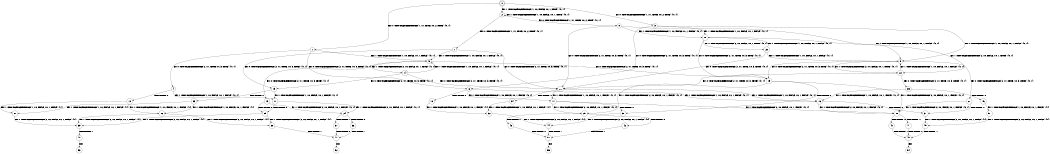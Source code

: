 digraph BCG {
size = "7, 10.5";
center = TRUE;
node [shape = circle];
0 [peripheries = 2];
0 -> 1 [label = "EX !0 !ATOMIC_EXCH_BRANCH (1, +1, TRUE, +0, 2, TRUE) !{0, 1}"];
0 -> 2 [label = "EX !1 !ATOMIC_EXCH_BRANCH (1, +0, FALSE, +0, 1, TRUE) !{0, 1}"];
0 -> 3 [label = "EX !0 !ATOMIC_EXCH_BRANCH (1, +1, TRUE, +0, 2, TRUE) !{0, 1}"];
1 -> 4 [label = "EX !0 !ATOMIC_EXCH_BRANCH (2, +1, TRUE, +0, 3, TRUE) !{0, 1}"];
1 -> 5 [label = "EX !1 !ATOMIC_EXCH_BRANCH (1, +0, FALSE, +0, 1, FALSE) !{0, 1}"];
1 -> 6 [label = "EX !0 !ATOMIC_EXCH_BRANCH (2, +1, TRUE, +0, 3, TRUE) !{0, 1}"];
2 -> 2 [label = "EX !1 !ATOMIC_EXCH_BRANCH (1, +0, FALSE, +0, 1, TRUE) !{0, 1}"];
2 -> 7 [label = "EX !0 !ATOMIC_EXCH_BRANCH (1, +1, TRUE, +0, 2, TRUE) !{0, 1}"];
2 -> 8 [label = "EX !0 !ATOMIC_EXCH_BRANCH (1, +1, TRUE, +0, 2, TRUE) !{0, 1}"];
3 -> 9 [label = "EX !1 !ATOMIC_EXCH_BRANCH (1, +0, FALSE, +0, 1, FALSE) !{0, 1}"];
3 -> 6 [label = "EX !0 !ATOMIC_EXCH_BRANCH (2, +1, TRUE, +0, 3, TRUE) !{0, 1}"];
3 -> 10 [label = "EX !1 !ATOMIC_EXCH_BRANCH (1, +0, FALSE, +0, 1, FALSE) !{0, 1}"];
4 -> 11 [label = "EX !1 !ATOMIC_EXCH_BRANCH (1, +0, FALSE, +0, 1, FALSE) !{0, 1}"];
4 -> 12 [label = "TERMINATE !0"];
5 -> 13 [label = "EX !0 !ATOMIC_EXCH_BRANCH (2, +1, TRUE, +0, 3, TRUE) !{0, 1}"];
5 -> 14 [label = "EX !1 !ATOMIC_EXCH_BRANCH (2, +0, FALSE, +0, 1, TRUE) !{0, 1}"];
5 -> 15 [label = "EX !0 !ATOMIC_EXCH_BRANCH (2, +1, TRUE, +0, 3, TRUE) !{0, 1}"];
6 -> 16 [label = "EX !1 !ATOMIC_EXCH_BRANCH (1, +0, FALSE, +0, 1, FALSE) !{0, 1}"];
6 -> 17 [label = "EX !1 !ATOMIC_EXCH_BRANCH (1, +0, FALSE, +0, 1, FALSE) !{0, 1}"];
6 -> 18 [label = "TERMINATE !0"];
7 -> 19 [label = "EX !0 !ATOMIC_EXCH_BRANCH (2, +1, TRUE, +0, 3, TRUE) !{0, 1}"];
7 -> 5 [label = "EX !1 !ATOMIC_EXCH_BRANCH (1, +0, FALSE, +0, 1, FALSE) !{0, 1}"];
7 -> 20 [label = "EX !0 !ATOMIC_EXCH_BRANCH (2, +1, TRUE, +0, 3, TRUE) !{0, 1}"];
8 -> 9 [label = "EX !1 !ATOMIC_EXCH_BRANCH (1, +0, FALSE, +0, 1, FALSE) !{0, 1}"];
8 -> 20 [label = "EX !0 !ATOMIC_EXCH_BRANCH (2, +1, TRUE, +0, 3, TRUE) !{0, 1}"];
8 -> 10 [label = "EX !1 !ATOMIC_EXCH_BRANCH (1, +0, FALSE, +0, 1, FALSE) !{0, 1}"];
9 -> 21 [label = "EX !0 !ATOMIC_EXCH_BRANCH (2, +1, TRUE, +0, 3, TRUE) !{0, 1}"];
9 -> 22 [label = "EX !1 !ATOMIC_EXCH_BRANCH (2, +0, FALSE, +0, 1, TRUE) !{0, 1}"];
9 -> 15 [label = "EX !0 !ATOMIC_EXCH_BRANCH (2, +1, TRUE, +0, 3, TRUE) !{0, 1}"];
10 -> 22 [label = "EX !1 !ATOMIC_EXCH_BRANCH (2, +0, FALSE, +0, 1, TRUE) !{0, 1}"];
10 -> 15 [label = "EX !0 !ATOMIC_EXCH_BRANCH (2, +1, TRUE, +0, 3, TRUE) !{0, 1}"];
10 -> 23 [label = "EX !1 !ATOMIC_EXCH_BRANCH (2, +0, FALSE, +0, 1, TRUE) !{0, 1}"];
11 -> 24 [label = "EX !1 !ATOMIC_EXCH_BRANCH (2, +0, FALSE, +0, 1, FALSE) !{0, 1}"];
11 -> 25 [label = "TERMINATE !0"];
12 -> 26 [label = "EX !1 !ATOMIC_EXCH_BRANCH (1, +0, FALSE, +0, 1, FALSE) !{1}"];
12 -> 27 [label = "EX !1 !ATOMIC_EXCH_BRANCH (1, +0, FALSE, +0, 1, FALSE) !{1}"];
13 -> 24 [label = "EX !1 !ATOMIC_EXCH_BRANCH (2, +0, FALSE, +0, 1, FALSE) !{0, 1}"];
13 -> 25 [label = "TERMINATE !0"];
14 -> 19 [label = "EX !0 !ATOMIC_EXCH_BRANCH (2, +1, TRUE, +0, 3, TRUE) !{0, 1}"];
14 -> 5 [label = "EX !1 !ATOMIC_EXCH_BRANCH (1, +0, FALSE, +0, 1, FALSE) !{0, 1}"];
14 -> 20 [label = "EX !0 !ATOMIC_EXCH_BRANCH (2, +1, TRUE, +0, 3, TRUE) !{0, 1}"];
15 -> 28 [label = "EX !1 !ATOMIC_EXCH_BRANCH (2, +0, FALSE, +0, 1, FALSE) !{0, 1}"];
15 -> 29 [label = "EX !1 !ATOMIC_EXCH_BRANCH (2, +0, FALSE, +0, 1, FALSE) !{0, 1}"];
15 -> 30 [label = "TERMINATE !0"];
16 -> 28 [label = "EX !1 !ATOMIC_EXCH_BRANCH (2, +0, FALSE, +0, 1, FALSE) !{0, 1}"];
16 -> 31 [label = "TERMINATE !0"];
17 -> 28 [label = "EX !1 !ATOMIC_EXCH_BRANCH (2, +0, FALSE, +0, 1, FALSE) !{0, 1}"];
17 -> 29 [label = "EX !1 !ATOMIC_EXCH_BRANCH (2, +0, FALSE, +0, 1, FALSE) !{0, 1}"];
17 -> 30 [label = "TERMINATE !0"];
18 -> 32 [label = "EX !1 !ATOMIC_EXCH_BRANCH (1, +0, FALSE, +0, 1, FALSE) !{1}"];
19 -> 11 [label = "EX !1 !ATOMIC_EXCH_BRANCH (1, +0, FALSE, +0, 1, FALSE) !{0, 1}"];
19 -> 33 [label = "TERMINATE !0"];
20 -> 16 [label = "EX !1 !ATOMIC_EXCH_BRANCH (1, +0, FALSE, +0, 1, FALSE) !{0, 1}"];
20 -> 17 [label = "EX !1 !ATOMIC_EXCH_BRANCH (1, +0, FALSE, +0, 1, FALSE) !{0, 1}"];
20 -> 34 [label = "TERMINATE !0"];
21 -> 28 [label = "EX !1 !ATOMIC_EXCH_BRANCH (2, +0, FALSE, +0, 1, FALSE) !{0, 1}"];
21 -> 31 [label = "TERMINATE !0"];
22 -> 35 [label = "EX !0 !ATOMIC_EXCH_BRANCH (2, +1, TRUE, +0, 3, TRUE) !{0, 1}"];
22 -> 9 [label = "EX !1 !ATOMIC_EXCH_BRANCH (1, +0, FALSE, +0, 1, FALSE) !{0, 1}"];
22 -> 20 [label = "EX !0 !ATOMIC_EXCH_BRANCH (2, +1, TRUE, +0, 3, TRUE) !{0, 1}"];
23 -> 9 [label = "EX !1 !ATOMIC_EXCH_BRANCH (1, +0, FALSE, +0, 1, FALSE) !{0, 1}"];
23 -> 20 [label = "EX !0 !ATOMIC_EXCH_BRANCH (2, +1, TRUE, +0, 3, TRUE) !{0, 1}"];
23 -> 10 [label = "EX !1 !ATOMIC_EXCH_BRANCH (1, +0, FALSE, +0, 1, FALSE) !{0, 1}"];
24 -> 36 [label = "TERMINATE !0"];
24 -> 37 [label = "TERMINATE !1"];
25 -> 38 [label = "EX !1 !ATOMIC_EXCH_BRANCH (2, +0, FALSE, +0, 1, FALSE) !{1}"];
25 -> 39 [label = "EX !1 !ATOMIC_EXCH_BRANCH (2, +0, FALSE, +0, 1, FALSE) !{1}"];
26 -> 38 [label = "EX !1 !ATOMIC_EXCH_BRANCH (2, +0, FALSE, +0, 1, FALSE) !{1}"];
26 -> 39 [label = "EX !1 !ATOMIC_EXCH_BRANCH (2, +0, FALSE, +0, 1, FALSE) !{1}"];
27 -> 39 [label = "EX !1 !ATOMIC_EXCH_BRANCH (2, +0, FALSE, +0, 1, FALSE) !{1}"];
28 -> 40 [label = "TERMINATE !0"];
28 -> 41 [label = "TERMINATE !1"];
29 -> 42 [label = "TERMINATE !0"];
29 -> 43 [label = "TERMINATE !1"];
30 -> 44 [label = "EX !1 !ATOMIC_EXCH_BRANCH (2, +0, FALSE, +0, 1, FALSE) !{1}"];
31 -> 45 [label = "EX !1 !ATOMIC_EXCH_BRANCH (2, +0, FALSE, +0, 1, FALSE) !{1}"];
32 -> 44 [label = "EX !1 !ATOMIC_EXCH_BRANCH (2, +0, FALSE, +0, 1, FALSE) !{1}"];
33 -> 26 [label = "EX !1 !ATOMIC_EXCH_BRANCH (1, +0, FALSE, +0, 1, FALSE) !{1}"];
33 -> 27 [label = "EX !1 !ATOMIC_EXCH_BRANCH (1, +0, FALSE, +0, 1, FALSE) !{1}"];
34 -> 32 [label = "EX !1 !ATOMIC_EXCH_BRANCH (1, +0, FALSE, +0, 1, FALSE) !{1}"];
35 -> 16 [label = "EX !1 !ATOMIC_EXCH_BRANCH (1, +0, FALSE, +0, 1, FALSE) !{0, 1}"];
35 -> 46 [label = "TERMINATE !0"];
36 -> 47 [label = "TERMINATE !1"];
37 -> 47 [label = "TERMINATE !0"];
38 -> 47 [label = "TERMINATE !1"];
39 -> 48 [label = "TERMINATE !1"];
40 -> 49 [label = "TERMINATE !1"];
41 -> 49 [label = "TERMINATE !0"];
42 -> 50 [label = "TERMINATE !1"];
43 -> 50 [label = "TERMINATE !0"];
44 -> 50 [label = "TERMINATE !1"];
45 -> 49 [label = "TERMINATE !1"];
46 -> 51 [label = "EX !1 !ATOMIC_EXCH_BRANCH (1, +0, FALSE, +0, 1, FALSE) !{1}"];
47 -> 52 [label = "exit"];
48 -> 53 [label = "exit"];
49 -> 54 [label = "exit"];
50 -> 55 [label = "exit"];
51 -> 45 [label = "EX !1 !ATOMIC_EXCH_BRANCH (2, +0, FALSE, +0, 1, FALSE) !{1}"];
}
